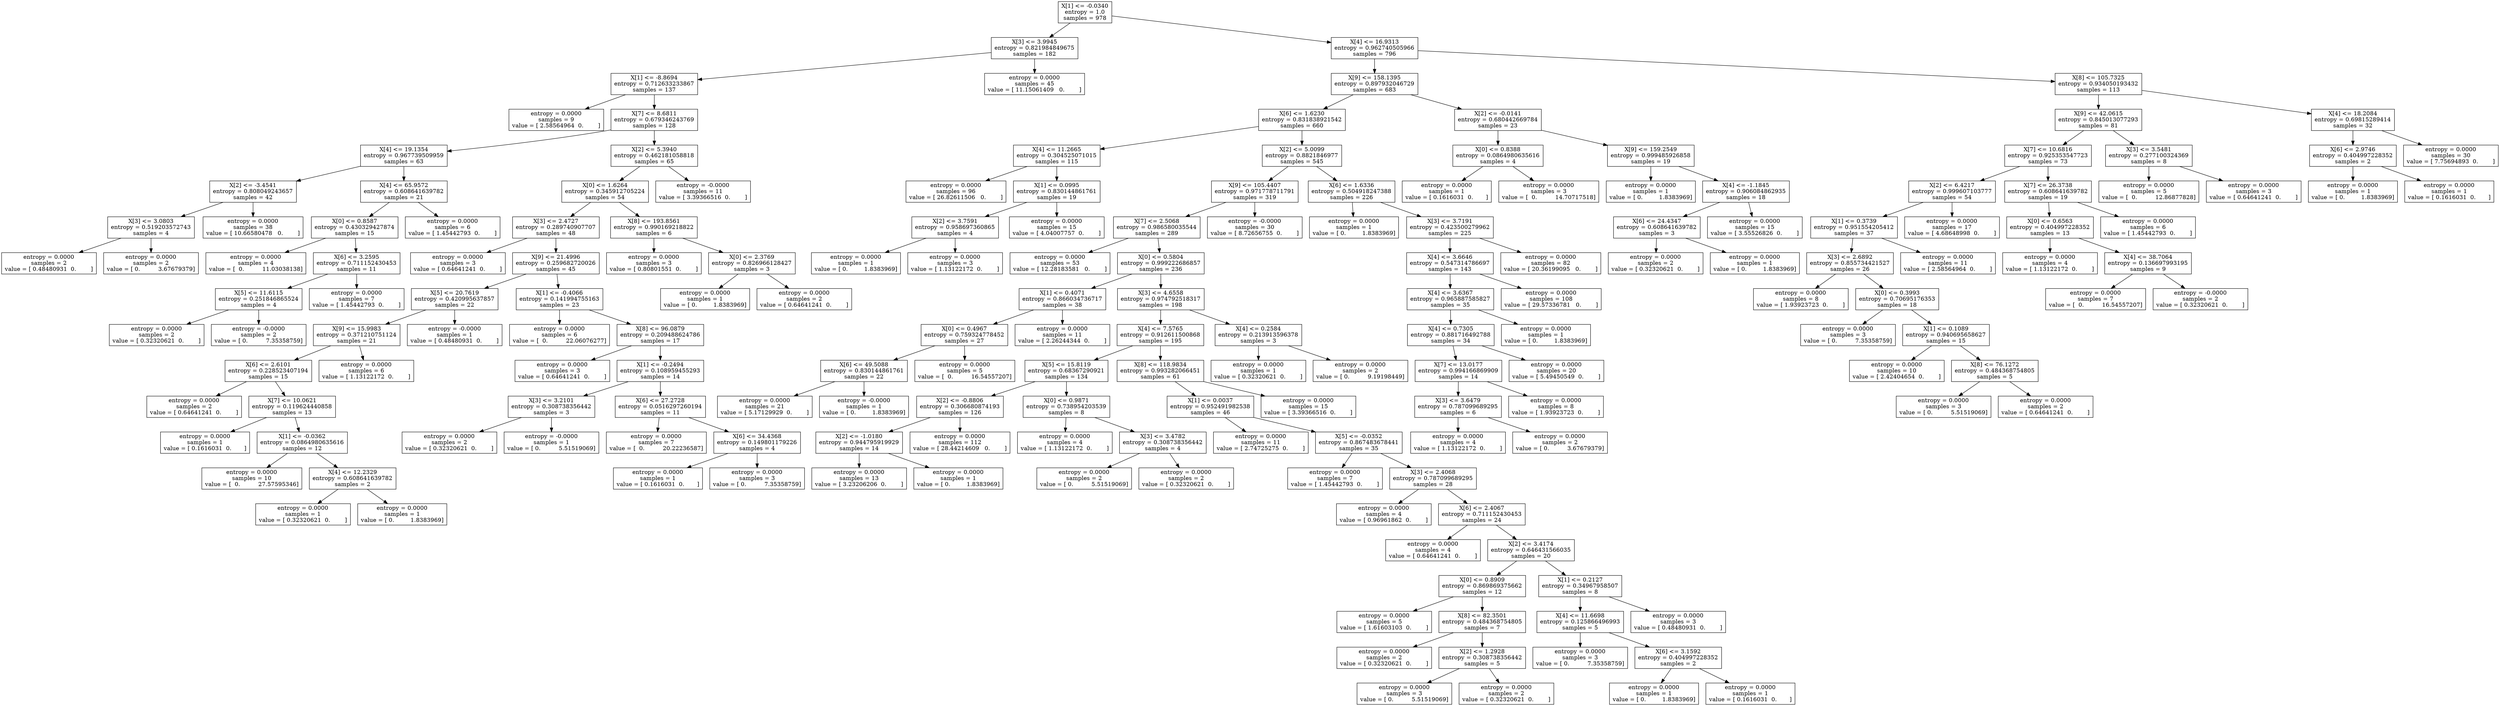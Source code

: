 digraph Tree {
0 [label="X[1] <= -0.0340\nentropy = 1.0\nsamples = 978", shape="box"] ;
1 [label="X[3] <= 3.9945\nentropy = 0.821984849675\nsamples = 182", shape="box"] ;
0 -> 1 ;
2 [label="X[1] <= -8.8694\nentropy = 0.712633233867\nsamples = 137", shape="box"] ;
1 -> 2 ;
3 [label="entropy = 0.0000\nsamples = 9\nvalue = [ 2.58564964  0.        ]", shape="box"] ;
2 -> 3 ;
4 [label="X[7] <= 8.6811\nentropy = 0.679346243769\nsamples = 128", shape="box"] ;
2 -> 4 ;
5 [label="X[4] <= 19.1354\nentropy = 0.967739509959\nsamples = 63", shape="box"] ;
4 -> 5 ;
6 [label="X[2] <= -3.4541\nentropy = 0.808049243657\nsamples = 42", shape="box"] ;
5 -> 6 ;
7 [label="X[3] <= 3.0803\nentropy = 0.519203572743\nsamples = 4", shape="box"] ;
6 -> 7 ;
8 [label="entropy = 0.0000\nsamples = 2\nvalue = [ 0.48480931  0.        ]", shape="box"] ;
7 -> 8 ;
9 [label="entropy = 0.0000\nsamples = 2\nvalue = [ 0.          3.67679379]", shape="box"] ;
7 -> 9 ;
10 [label="entropy = 0.0000\nsamples = 38\nvalue = [ 10.66580478   0.        ]", shape="box"] ;
6 -> 10 ;
11 [label="X[4] <= 65.9572\nentropy = 0.608641639782\nsamples = 21", shape="box"] ;
5 -> 11 ;
12 [label="X[0] <= 0.8587\nentropy = 0.430329427874\nsamples = 15", shape="box"] ;
11 -> 12 ;
13 [label="entropy = 0.0000\nsamples = 4\nvalue = [  0.          11.03038138]", shape="box"] ;
12 -> 13 ;
14 [label="X[6] <= 3.2595\nentropy = 0.711152430453\nsamples = 11", shape="box"] ;
12 -> 14 ;
15 [label="X[5] <= 11.6115\nentropy = 0.251846865524\nsamples = 4", shape="box"] ;
14 -> 15 ;
16 [label="entropy = 0.0000\nsamples = 2\nvalue = [ 0.32320621  0.        ]", shape="box"] ;
15 -> 16 ;
17 [label="entropy = -0.0000\nsamples = 2\nvalue = [ 0.          7.35358759]", shape="box"] ;
15 -> 17 ;
18 [label="entropy = 0.0000\nsamples = 7\nvalue = [ 1.45442793  0.        ]", shape="box"] ;
14 -> 18 ;
19 [label="entropy = 0.0000\nsamples = 6\nvalue = [ 1.45442793  0.        ]", shape="box"] ;
11 -> 19 ;
20 [label="X[2] <= 5.3940\nentropy = 0.462181058818\nsamples = 65", shape="box"] ;
4 -> 20 ;
21 [label="X[0] <= 1.6264\nentropy = 0.345912705224\nsamples = 54", shape="box"] ;
20 -> 21 ;
22 [label="X[3] <= 2.4727\nentropy = 0.289740907707\nsamples = 48", shape="box"] ;
21 -> 22 ;
23 [label="entropy = 0.0000\nsamples = 3\nvalue = [ 0.64641241  0.        ]", shape="box"] ;
22 -> 23 ;
24 [label="X[9] <= 21.4996\nentropy = 0.259682720026\nsamples = 45", shape="box"] ;
22 -> 24 ;
25 [label="X[5] <= 20.7619\nentropy = 0.420995637857\nsamples = 22", shape="box"] ;
24 -> 25 ;
26 [label="X[9] <= 15.9983\nentropy = 0.371210751124\nsamples = 21", shape="box"] ;
25 -> 26 ;
27 [label="X[6] <= 2.6101\nentropy = 0.228523407194\nsamples = 15", shape="box"] ;
26 -> 27 ;
28 [label="entropy = 0.0000\nsamples = 2\nvalue = [ 0.64641241  0.        ]", shape="box"] ;
27 -> 28 ;
29 [label="X[7] <= 10.0621\nentropy = 0.119624440858\nsamples = 13", shape="box"] ;
27 -> 29 ;
30 [label="entropy = 0.0000\nsamples = 1\nvalue = [ 0.1616031  0.       ]", shape="box"] ;
29 -> 30 ;
31 [label="X[1] <= -0.0362\nentropy = 0.0864980635616\nsamples = 12", shape="box"] ;
29 -> 31 ;
32 [label="entropy = 0.0000\nsamples = 10\nvalue = [  0.          27.57595346]", shape="box"] ;
31 -> 32 ;
33 [label="X[4] <= 12.2329\nentropy = 0.608641639782\nsamples = 2", shape="box"] ;
31 -> 33 ;
34 [label="entropy = 0.0000\nsamples = 1\nvalue = [ 0.32320621  0.        ]", shape="box"] ;
33 -> 34 ;
35 [label="entropy = 0.0000\nsamples = 1\nvalue = [ 0.         1.8383969]", shape="box"] ;
33 -> 35 ;
36 [label="entropy = 0.0000\nsamples = 6\nvalue = [ 1.13122172  0.        ]", shape="box"] ;
26 -> 36 ;
37 [label="entropy = -0.0000\nsamples = 1\nvalue = [ 0.48480931  0.        ]", shape="box"] ;
25 -> 37 ;
38 [label="X[1] <= -0.4066\nentropy = 0.141994755163\nsamples = 23", shape="box"] ;
24 -> 38 ;
39 [label="entropy = 0.0000\nsamples = 6\nvalue = [  0.          22.06076277]", shape="box"] ;
38 -> 39 ;
40 [label="X[8] <= 96.0879\nentropy = 0.209488624786\nsamples = 17", shape="box"] ;
38 -> 40 ;
41 [label="entropy = 0.0000\nsamples = 3\nvalue = [ 0.64641241  0.        ]", shape="box"] ;
40 -> 41 ;
42 [label="X[1] <= -0.2494\nentropy = 0.108959455293\nsamples = 14", shape="box"] ;
40 -> 42 ;
43 [label="X[3] <= 3.2101\nentropy = 0.308738356442\nsamples = 3", shape="box"] ;
42 -> 43 ;
44 [label="entropy = 0.0000\nsamples = 2\nvalue = [ 0.32320621  0.        ]", shape="box"] ;
43 -> 44 ;
45 [label="entropy = -0.0000\nsamples = 1\nvalue = [ 0.          5.51519069]", shape="box"] ;
43 -> 45 ;
46 [label="X[6] <= 27.2728\nentropy = 0.0516297260194\nsamples = 11", shape="box"] ;
42 -> 46 ;
47 [label="entropy = 0.0000\nsamples = 7\nvalue = [  0.          20.22236587]", shape="box"] ;
46 -> 47 ;
48 [label="X[6] <= 34.4368\nentropy = 0.149801179226\nsamples = 4", shape="box"] ;
46 -> 48 ;
49 [label="entropy = 0.0000\nsamples = 1\nvalue = [ 0.1616031  0.       ]", shape="box"] ;
48 -> 49 ;
50 [label="entropy = 0.0000\nsamples = 3\nvalue = [ 0.          7.35358759]", shape="box"] ;
48 -> 50 ;
51 [label="X[8] <= 193.8561\nentropy = 0.990169218822\nsamples = 6", shape="box"] ;
21 -> 51 ;
52 [label="entropy = 0.0000\nsamples = 3\nvalue = [ 0.80801551  0.        ]", shape="box"] ;
51 -> 52 ;
53 [label="X[0] <= 2.3769\nentropy = 0.826966128427\nsamples = 3", shape="box"] ;
51 -> 53 ;
54 [label="entropy = 0.0000\nsamples = 1\nvalue = [ 0.         1.8383969]", shape="box"] ;
53 -> 54 ;
55 [label="entropy = 0.0000\nsamples = 2\nvalue = [ 0.64641241  0.        ]", shape="box"] ;
53 -> 55 ;
56 [label="entropy = -0.0000\nsamples = 11\nvalue = [ 3.39366516  0.        ]", shape="box"] ;
20 -> 56 ;
57 [label="entropy = 0.0000\nsamples = 45\nvalue = [ 11.15061409   0.        ]", shape="box"] ;
1 -> 57 ;
58 [label="X[4] <= 16.9313\nentropy = 0.962740505966\nsamples = 796", shape="box"] ;
0 -> 58 ;
59 [label="X[9] <= 158.1395\nentropy = 0.897932046729\nsamples = 683", shape="box"] ;
58 -> 59 ;
60 [label="X[6] <= 1.6230\nentropy = 0.831838921542\nsamples = 660", shape="box"] ;
59 -> 60 ;
61 [label="X[4] <= 11.2665\nentropy = 0.304525071015\nsamples = 115", shape="box"] ;
60 -> 61 ;
62 [label="entropy = 0.0000\nsamples = 96\nvalue = [ 26.82611506   0.        ]", shape="box"] ;
61 -> 62 ;
63 [label="X[1] <= 0.0995\nentropy = 0.830144861761\nsamples = 19", shape="box"] ;
61 -> 63 ;
64 [label="X[2] <= 3.7591\nentropy = 0.958697360865\nsamples = 4", shape="box"] ;
63 -> 64 ;
65 [label="entropy = 0.0000\nsamples = 1\nvalue = [ 0.         1.8383969]", shape="box"] ;
64 -> 65 ;
66 [label="entropy = 0.0000\nsamples = 3\nvalue = [ 1.13122172  0.        ]", shape="box"] ;
64 -> 66 ;
67 [label="entropy = 0.0000\nsamples = 15\nvalue = [ 4.04007757  0.        ]", shape="box"] ;
63 -> 67 ;
68 [label="X[2] <= 5.0099\nentropy = 0.8821846977\nsamples = 545", shape="box"] ;
60 -> 68 ;
69 [label="X[9] <= 105.4407\nentropy = 0.971778711791\nsamples = 319", shape="box"] ;
68 -> 69 ;
70 [label="X[7] <= 2.5068\nentropy = 0.986580035544\nsamples = 289", shape="box"] ;
69 -> 70 ;
71 [label="entropy = 0.0000\nsamples = 53\nvalue = [ 12.28183581   0.        ]", shape="box"] ;
70 -> 71 ;
72 [label="X[0] <= 0.5804\nentropy = 0.999222686857\nsamples = 236", shape="box"] ;
70 -> 72 ;
73 [label="X[1] <= 0.4071\nentropy = 0.866034736717\nsamples = 38", shape="box"] ;
72 -> 73 ;
74 [label="X[0] <= 0.4967\nentropy = 0.759324778452\nsamples = 27", shape="box"] ;
73 -> 74 ;
75 [label="X[6] <= 49.5088\nentropy = 0.830144861761\nsamples = 22", shape="box"] ;
74 -> 75 ;
76 [label="entropy = 0.0000\nsamples = 21\nvalue = [ 5.17129929  0.        ]", shape="box"] ;
75 -> 76 ;
77 [label="entropy = -0.0000\nsamples = 1\nvalue = [ 0.         1.8383969]", shape="box"] ;
75 -> 77 ;
78 [label="entropy = 0.0000\nsamples = 5\nvalue = [  0.          16.54557207]", shape="box"] ;
74 -> 78 ;
79 [label="entropy = 0.0000\nsamples = 11\nvalue = [ 2.26244344  0.        ]", shape="box"] ;
73 -> 79 ;
80 [label="X[3] <= 4.6558\nentropy = 0.974792518317\nsamples = 198", shape="box"] ;
72 -> 80 ;
81 [label="X[4] <= 7.5765\nentropy = 0.912611500868\nsamples = 195", shape="box"] ;
80 -> 81 ;
82 [label="X[5] <= 15.8119\nentropy = 0.68367290921\nsamples = 134", shape="box"] ;
81 -> 82 ;
83 [label="X[2] <= -0.8806\nentropy = 0.306680874193\nsamples = 126", shape="box"] ;
82 -> 83 ;
84 [label="X[2] <= -1.0180\nentropy = 0.944795919929\nsamples = 14", shape="box"] ;
83 -> 84 ;
85 [label="entropy = 0.0000\nsamples = 13\nvalue = [ 3.23206206  0.        ]", shape="box"] ;
84 -> 85 ;
86 [label="entropy = 0.0000\nsamples = 1\nvalue = [ 0.         1.8383969]", shape="box"] ;
84 -> 86 ;
87 [label="entropy = 0.0000\nsamples = 112\nvalue = [ 28.44214609   0.        ]", shape="box"] ;
83 -> 87 ;
88 [label="X[0] <= 0.9871\nentropy = 0.738954203539\nsamples = 8", shape="box"] ;
82 -> 88 ;
89 [label="entropy = 0.0000\nsamples = 4\nvalue = [ 1.13122172  0.        ]", shape="box"] ;
88 -> 89 ;
90 [label="X[3] <= 3.4782\nentropy = 0.308738356442\nsamples = 4", shape="box"] ;
88 -> 90 ;
91 [label="entropy = 0.0000\nsamples = 2\nvalue = [ 0.          5.51519069]", shape="box"] ;
90 -> 91 ;
92 [label="entropy = 0.0000\nsamples = 2\nvalue = [ 0.32320621  0.        ]", shape="box"] ;
90 -> 92 ;
93 [label="X[8] <= 118.9834\nentropy = 0.993282066451\nsamples = 61", shape="box"] ;
81 -> 93 ;
94 [label="X[1] <= 0.0037\nentropy = 0.952491982538\nsamples = 46", shape="box"] ;
93 -> 94 ;
95 [label="entropy = 0.0000\nsamples = 11\nvalue = [ 2.74725275  0.        ]", shape="box"] ;
94 -> 95 ;
96 [label="X[5] <= -0.0352\nentropy = 0.867483678441\nsamples = 35", shape="box"] ;
94 -> 96 ;
97 [label="entropy = 0.0000\nsamples = 7\nvalue = [ 1.45442793  0.        ]", shape="box"] ;
96 -> 97 ;
98 [label="X[3] <= 2.4068\nentropy = 0.787099689295\nsamples = 28", shape="box"] ;
96 -> 98 ;
99 [label="entropy = 0.0000\nsamples = 4\nvalue = [ 0.96961862  0.        ]", shape="box"] ;
98 -> 99 ;
100 [label="X[6] <= 2.4067\nentropy = 0.711152430453\nsamples = 24", shape="box"] ;
98 -> 100 ;
101 [label="entropy = 0.0000\nsamples = 4\nvalue = [ 0.64641241  0.        ]", shape="box"] ;
100 -> 101 ;
102 [label="X[2] <= 3.4174\nentropy = 0.646431566035\nsamples = 20", shape="box"] ;
100 -> 102 ;
103 [label="X[0] <= 0.8909\nentropy = 0.869869375662\nsamples = 12", shape="box"] ;
102 -> 103 ;
104 [label="entropy = 0.0000\nsamples = 5\nvalue = [ 1.61603103  0.        ]", shape="box"] ;
103 -> 104 ;
105 [label="X[8] <= 82.3501\nentropy = 0.484368754805\nsamples = 7", shape="box"] ;
103 -> 105 ;
106 [label="entropy = 0.0000\nsamples = 2\nvalue = [ 0.32320621  0.        ]", shape="box"] ;
105 -> 106 ;
107 [label="X[2] <= 1.2928\nentropy = 0.308738356442\nsamples = 5", shape="box"] ;
105 -> 107 ;
108 [label="entropy = 0.0000\nsamples = 3\nvalue = [ 0.          5.51519069]", shape="box"] ;
107 -> 108 ;
109 [label="entropy = 0.0000\nsamples = 2\nvalue = [ 0.32320621  0.        ]", shape="box"] ;
107 -> 109 ;
110 [label="X[1] <= 0.2127\nentropy = 0.34967958507\nsamples = 8", shape="box"] ;
102 -> 110 ;
111 [label="X[4] <= 11.6698\nentropy = 0.125866496993\nsamples = 5", shape="box"] ;
110 -> 111 ;
112 [label="entropy = 0.0000\nsamples = 3\nvalue = [ 0.          7.35358759]", shape="box"] ;
111 -> 112 ;
113 [label="X[6] <= 3.1592\nentropy = 0.404997228352\nsamples = 2", shape="box"] ;
111 -> 113 ;
114 [label="entropy = 0.0000\nsamples = 1\nvalue = [ 0.         1.8383969]", shape="box"] ;
113 -> 114 ;
115 [label="entropy = 0.0000\nsamples = 1\nvalue = [ 0.1616031  0.       ]", shape="box"] ;
113 -> 115 ;
116 [label="entropy = 0.0000\nsamples = 3\nvalue = [ 0.48480931  0.        ]", shape="box"] ;
110 -> 116 ;
117 [label="entropy = 0.0000\nsamples = 15\nvalue = [ 3.39366516  0.        ]", shape="box"] ;
93 -> 117 ;
118 [label="X[4] <= 0.2584\nentropy = 0.213913596378\nsamples = 3", shape="box"] ;
80 -> 118 ;
119 [label="entropy = 0.0000\nsamples = 1\nvalue = [ 0.32320621  0.        ]", shape="box"] ;
118 -> 119 ;
120 [label="entropy = 0.0000\nsamples = 2\nvalue = [ 0.          9.19198449]", shape="box"] ;
118 -> 120 ;
121 [label="entropy = -0.0000\nsamples = 30\nvalue = [ 8.72656755  0.        ]", shape="box"] ;
69 -> 121 ;
122 [label="X[6] <= 1.6336\nentropy = 0.504918247388\nsamples = 226", shape="box"] ;
68 -> 122 ;
123 [label="entropy = 0.0000\nsamples = 1\nvalue = [ 0.         1.8383969]", shape="box"] ;
122 -> 123 ;
124 [label="X[3] <= 3.7191\nentropy = 0.423500279962\nsamples = 225", shape="box"] ;
122 -> 124 ;
125 [label="X[4] <= 3.6646\nentropy = 0.547314786697\nsamples = 143", shape="box"] ;
124 -> 125 ;
126 [label="X[4] <= 3.6367\nentropy = 0.965887585827\nsamples = 35", shape="box"] ;
125 -> 126 ;
127 [label="X[4] <= 0.7305\nentropy = 0.881716492788\nsamples = 34", shape="box"] ;
126 -> 127 ;
128 [label="X[7] <= 13.0177\nentropy = 0.994166869909\nsamples = 14", shape="box"] ;
127 -> 128 ;
129 [label="X[3] <= 3.6479\nentropy = 0.787099689295\nsamples = 6", shape="box"] ;
128 -> 129 ;
130 [label="entropy = 0.0000\nsamples = 4\nvalue = [ 1.13122172  0.        ]", shape="box"] ;
129 -> 130 ;
131 [label="entropy = 0.0000\nsamples = 2\nvalue = [ 0.          3.67679379]", shape="box"] ;
129 -> 131 ;
132 [label="entropy = 0.0000\nsamples = 8\nvalue = [ 1.93923723  0.        ]", shape="box"] ;
128 -> 132 ;
133 [label="entropy = 0.0000\nsamples = 20\nvalue = [ 5.49450549  0.        ]", shape="box"] ;
127 -> 133 ;
134 [label="entropy = 0.0000\nsamples = 1\nvalue = [ 0.         1.8383969]", shape="box"] ;
126 -> 134 ;
135 [label="entropy = 0.0000\nsamples = 108\nvalue = [ 29.57336781   0.        ]", shape="box"] ;
125 -> 135 ;
136 [label="entropy = 0.0000\nsamples = 82\nvalue = [ 20.36199095   0.        ]", shape="box"] ;
124 -> 136 ;
137 [label="X[2] <= -0.0141\nentropy = 0.680442669784\nsamples = 23", shape="box"] ;
59 -> 137 ;
138 [label="X[0] <= 0.8388\nentropy = 0.0864980635616\nsamples = 4", shape="box"] ;
137 -> 138 ;
139 [label="entropy = 0.0000\nsamples = 1\nvalue = [ 0.1616031  0.       ]", shape="box"] ;
138 -> 139 ;
140 [label="entropy = 0.0000\nsamples = 3\nvalue = [  0.          14.70717518]", shape="box"] ;
138 -> 140 ;
141 [label="X[9] <= 159.2549\nentropy = 0.999485926858\nsamples = 19", shape="box"] ;
137 -> 141 ;
142 [label="entropy = 0.0000\nsamples = 1\nvalue = [ 0.         1.8383969]", shape="box"] ;
141 -> 142 ;
143 [label="X[4] <= -1.1845\nentropy = 0.906084862935\nsamples = 18", shape="box"] ;
141 -> 143 ;
144 [label="X[6] <= 24.4347\nentropy = 0.608641639782\nsamples = 3", shape="box"] ;
143 -> 144 ;
145 [label="entropy = 0.0000\nsamples = 2\nvalue = [ 0.32320621  0.        ]", shape="box"] ;
144 -> 145 ;
146 [label="entropy = 0.0000\nsamples = 1\nvalue = [ 0.         1.8383969]", shape="box"] ;
144 -> 146 ;
147 [label="entropy = 0.0000\nsamples = 15\nvalue = [ 3.55526826  0.        ]", shape="box"] ;
143 -> 147 ;
148 [label="X[8] <= 105.7325\nentropy = 0.934050193432\nsamples = 113", shape="box"] ;
58 -> 148 ;
149 [label="X[9] <= 42.0615\nentropy = 0.845013077293\nsamples = 81", shape="box"] ;
148 -> 149 ;
150 [label="X[7] <= 10.6816\nentropy = 0.925353547723\nsamples = 73", shape="box"] ;
149 -> 150 ;
151 [label="X[2] <= 6.4217\nentropy = 0.999607103777\nsamples = 54", shape="box"] ;
150 -> 151 ;
152 [label="X[1] <= 0.3739\nentropy = 0.951554205412\nsamples = 37", shape="box"] ;
151 -> 152 ;
153 [label="X[3] <= 2.6892\nentropy = 0.855734421527\nsamples = 26", shape="box"] ;
152 -> 153 ;
154 [label="entropy = 0.0000\nsamples = 8\nvalue = [ 1.93923723  0.        ]", shape="box"] ;
153 -> 154 ;
155 [label="X[0] <= 0.3993\nentropy = 0.70695176353\nsamples = 18", shape="box"] ;
153 -> 155 ;
156 [label="entropy = 0.0000\nsamples = 3\nvalue = [ 0.          7.35358759]", shape="box"] ;
155 -> 156 ;
157 [label="X[1] <= 0.1089\nentropy = 0.940695658627\nsamples = 15", shape="box"] ;
155 -> 157 ;
158 [label="entropy = 0.0000\nsamples = 10\nvalue = [ 2.42404654  0.        ]", shape="box"] ;
157 -> 158 ;
159 [label="X[8] <= 76.1272\nentropy = 0.484368754805\nsamples = 5", shape="box"] ;
157 -> 159 ;
160 [label="entropy = 0.0000\nsamples = 3\nvalue = [ 0.          5.51519069]", shape="box"] ;
159 -> 160 ;
161 [label="entropy = 0.0000\nsamples = 2\nvalue = [ 0.64641241  0.        ]", shape="box"] ;
159 -> 161 ;
162 [label="entropy = 0.0000\nsamples = 11\nvalue = [ 2.58564964  0.        ]", shape="box"] ;
152 -> 162 ;
163 [label="entropy = 0.0000\nsamples = 17\nvalue = [ 4.68648998  0.        ]", shape="box"] ;
151 -> 163 ;
164 [label="X[7] <= 26.3738\nentropy = 0.608641639782\nsamples = 19", shape="box"] ;
150 -> 164 ;
165 [label="X[0] <= 0.6563\nentropy = 0.404997228352\nsamples = 13", shape="box"] ;
164 -> 165 ;
166 [label="entropy = 0.0000\nsamples = 4\nvalue = [ 1.13122172  0.        ]", shape="box"] ;
165 -> 166 ;
167 [label="X[4] <= 38.7064\nentropy = 0.136697993195\nsamples = 9", shape="box"] ;
165 -> 167 ;
168 [label="entropy = 0.0000\nsamples = 7\nvalue = [  0.          16.54557207]", shape="box"] ;
167 -> 168 ;
169 [label="entropy = -0.0000\nsamples = 2\nvalue = [ 0.32320621  0.        ]", shape="box"] ;
167 -> 169 ;
170 [label="entropy = 0.0000\nsamples = 6\nvalue = [ 1.45442793  0.        ]", shape="box"] ;
164 -> 170 ;
171 [label="X[3] <= 3.5481\nentropy = 0.277100324369\nsamples = 8", shape="box"] ;
149 -> 171 ;
172 [label="entropy = 0.0000\nsamples = 5\nvalue = [  0.          12.86877828]", shape="box"] ;
171 -> 172 ;
173 [label="entropy = 0.0000\nsamples = 3\nvalue = [ 0.64641241  0.        ]", shape="box"] ;
171 -> 173 ;
174 [label="X[4] <= 18.2084\nentropy = 0.69815289414\nsamples = 32", shape="box"] ;
148 -> 174 ;
175 [label="X[6] <= 2.9746\nentropy = 0.404997228352\nsamples = 2", shape="box"] ;
174 -> 175 ;
176 [label="entropy = 0.0000\nsamples = 1\nvalue = [ 0.         1.8383969]", shape="box"] ;
175 -> 176 ;
177 [label="entropy = 0.0000\nsamples = 1\nvalue = [ 0.1616031  0.       ]", shape="box"] ;
175 -> 177 ;
178 [label="entropy = 0.0000\nsamples = 30\nvalue = [ 7.75694893  0.        ]", shape="box"] ;
174 -> 178 ;
}